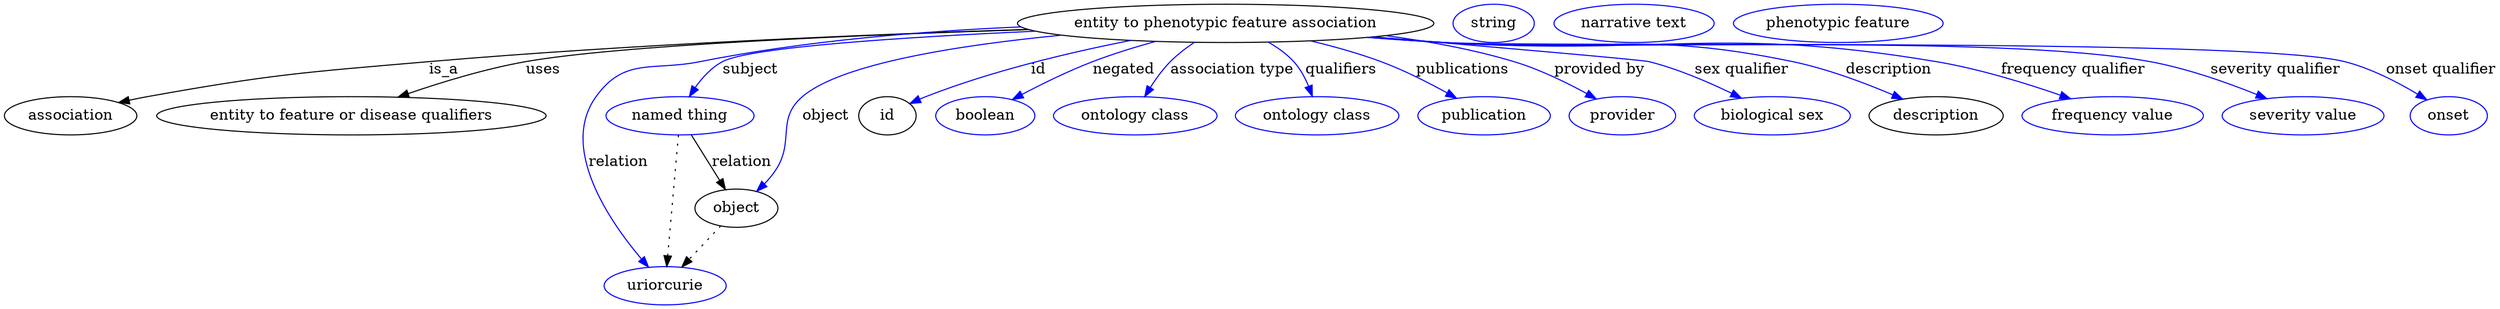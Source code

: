 digraph {
	graph [bb="0,0,1926.3,283"];
	node [label="\N"];
	"entity to phenotypic feature association"	[height=0.5,
		label="entity to phenotypic feature association",
		pos="950.05,265",
		width=4.1524];
	association	[height=0.5,
		pos="50.046,178",
		width=1.3902];
	"entity to phenotypic feature association" -> association	[label=is_a,
		lp="326.05,221.5",
		pos="e,86.691,190.31 805.63,260.31 676.7,256 482.87,247.02 315.05,229 222.85,219.1 199.54,216.21 109.05,196 104.95,195.09 100.72,194.05 \
96.488,192.95"];
	"entity to feature or disease qualifiers"	[height=0.5,
		pos="258.05,178",
		width=3.8816];
	"entity to phenotypic feature association" -> "entity to feature or disease qualifiers"	[label=uses,
		lp="400.05,221.5",
		pos="e,292.47,195.56 806.09,260.01 666.45,255.24 464.76,245.73 388.05,229 358.43,222.54 326.64,210.42 301.92,199.73"];
	subject	[color=blue,
		height=0.5,
		label="named thing",
		pos="509.05,178",
		width=1.5346];
	"entity to phenotypic feature association" -> subject	[color=blue,
		label=subject,
		lp="566.55,221.5",
		pos="e,517.15,195.96 800.98,263.51 704.72,260.84 589.75,252.54 547.05,229 536.92,223.42 528.65,213.87 522.45,204.61",
		style=solid];
	relation	[color=blue,
		height=0.5,
		label=uriorcurie,
		pos="496.05,18",
		width=1.2638];
	"entity to phenotypic feature association" -> relation	[color=blue,
		label=relation,
		lp="457.05,134.5",
		pos="e,482.98,35.304 801.52,262.56 719.63,259.07 616.68,250.23 527.05,229 488.82,219.95 467.04,228.55 445.05,196 412.78,148.24 451.22,\
80.001 476.81,43.788",
		style=solid];
	id	[height=0.5,
		pos="679.05,178",
		width=0.75];
	"entity to phenotypic feature association" -> id	[color=blue,
		label=id,
		lp="816.55,221.5",
		pos="e,700.19,189.46 884.68,248.75 861.33,242.98 834.9,236.09 811.05,229 767.8,216.15 756.84,212.99 715.05,196 713.22,195.26 711.36,194.47 \
709.48,193.66",
		style=solid];
	negated	[color=blue,
		height=0.5,
		label=boolean,
		pos="762.05,178",
		width=1.0652];
	"entity to phenotypic feature association" -> negated	[color=blue,
		label=negated,
		lp="875.55,221.5",
		pos="e,785.01,192.72 901.63,247.93 886.23,242.4 869.25,235.86 854.05,229 833.63,219.79 811.56,207.87 794.16,197.97",
		style=solid];
	"association type"	[color=blue,
		height=0.5,
		label="ontology class",
		pos="880.05,178",
		width=1.7151];
	"entity to phenotypic feature association" -> "association type"	[color=blue,
		label="association type",
		lp="955.05,221.5",
		pos="e,888.99,196.02 928.75,246.85 922.68,241.47 916.3,235.28 911.05,229 904.85,221.6 899.01,212.86 894.1,204.77",
		style=solid];
	qualifiers	[color=blue,
		height=0.5,
		label="ontology class",
		pos="1021,178",
		width=1.7151];
	"entity to phenotypic feature association" -> qualifiers	[color=blue,
		label=qualifiers,
		lp="1033.5,221.5",
		pos="e,1016.1,195.99 978.92,247.24 986.16,242.07 993.44,235.9 999.05,229 1004.7,222.09 1009.1,213.53 1012.5,205.46",
		style=solid];
	publications	[color=blue,
		height=0.5,
		label=publication,
		pos="1151,178",
		width=1.3902];
	"entity to phenotypic feature association" -> publications	[color=blue,
		label=publications,
		lp="1126.5,221.5",
		pos="e,1127.9,194.02 1009,248.38 1026.7,242.99 1045.9,236.42 1063,229 1082.4,220.64 1102.9,209.15 1119.2,199.29",
		style=solid];
	"provided by"	[color=blue,
		height=0.5,
		label=provider,
		pos="1259,178",
		width=1.1193];
	"entity to phenotypic feature association" -> "provided by"	[color=blue,
		label="provided by",
		lp="1233,221.5",
		pos="e,1236.9,193.28 1060.6,252.86 1094.3,247.62 1131.2,240 1164,229 1186.5,221.49 1210,209.14 1228,198.59",
		style=solid];
	"sex qualifier"	[color=blue,
		height=0.5,
		label="biological sex",
		pos="1377,178",
		width=1.661];
	"entity to phenotypic feature association" -> "sex qualifier"	[color=blue,
		label="sex qualifier",
		lp="1343.5,221.5",
		pos="e,1350.7,194.29 1057.6,252.44 1149.5,242.53 1267.4,229.73 1270,229 1295,222 1321.5,209.69 1341.8,199.04",
		style=solid];
	description	[height=0.5,
		pos="1505,178",
		width=1.3902];
	"entity to phenotypic feature association" -> description	[color=blue,
		label=description,
		lp="1457.5,221.5",
		pos="e,1477.3,193.16 1054.9,252.1 1072.7,250.27 1090.9,248.49 1108,247 1229.2,236.49 1262.5,256.08 1381,229 1411.4,222.06 1444,208.66 \
1468.2,197.48",
		style=solid];
	object	[height=0.5,
		pos="556.05,91",
		width=0.9027];
	"entity to phenotypic feature association" -> object	[color=blue,
		label=object,
		lp="626.05,178",
		pos="e,569.16,107.77 836.44,253.3 750.94,243.09 642.89,224.92 609.05,196 584.01,174.61 598.01,155.81 582.05,127 579.98,123.28 577.57,\
119.5 575.06,115.87",
		style=solid];
	"frequency qualifier"	[color=blue,
		height=0.5,
		label="frequency value",
		pos="1641,178",
		width=1.8776];
	"entity to phenotypic feature association" -> "frequency qualifier"	[color=blue,
		label="frequency qualifier",
		lp="1598.5,221.5",
		pos="e,1606.6,193.62 1053.7,251.95 1071.8,250.1 1090.4,248.36 1108,247 1278.4,233.86 1324.1,260.48 1492,229 1528.3,222.2 1567.8,208.64 \
1597.1,197.35",
		style=solid];
	"severity qualifier"	[color=blue,
		height=0.5,
		label="severity value",
		pos="1786,178",
		width=1.661];
	"entity to phenotypic feature association" -> "severity qualifier"	[color=blue,
		label="severity qualifier",
		lp="1753,221.5",
		pos="e,1756,193.67 1052.4,251.87 1070.9,250 1090,248.27 1108,247 1229.1,238.5 1535,252.82 1654,229 1686.2,222.56 1720.8,209.18 1746.6,\
197.88",
		style=solid];
	"onset qualifier"	[color=blue,
		height=0.5,
		label=onset,
		pos="1897,178",
		width=0.81243];
	"entity to phenotypic feature association" -> "onset qualifier"	[color=blue,
		label="onset qualifier",
		lp="1879,221.5",
		pos="e,1878.7,192.1 1051.9,251.81 1070.6,249.93 1089.9,248.21 1108,247 1185.1,241.86 1728.3,248.66 1803,229 1827.1,222.67 1851.8,209.18 \
1869.9,197.81",
		style=solid];
	subject -> relation	[pos="e,497.46,36.188 507.63,159.79 505.38,132.48 500.98,78.994 498.3,46.38",
		style=dotted];
	subject -> object	[label=relation,
		lp="557.05,134.5",
		pos="e,546.94,108.47 518.33,160.21 525.07,148.02 534.31,131.32 541.95,117.49"];
	association_id	[color=blue,
		height=0.5,
		label=string,
		pos="1148,265",
		width=0.84854];
	"entity to phenotypic feature association_description"	[color=blue,
		height=0.5,
		label="narrative text",
		pos="1254,265",
		width=1.6068];
	object -> relation	[pos="e,509.74,35.205 542.73,74.243 534.99,65.088 525.09,53.364 516.39,43.074",
		style=dotted];
	"entity to phenotypic feature association_object"	[color=blue,
		height=0.5,
		label="phenotypic feature",
		pos="1407,265",
		width=2.1304];
}
